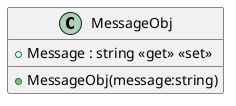 @startuml
class MessageObj {
    + MessageObj(message:string)
    + Message : string <<get>> <<set>>
}
@enduml
